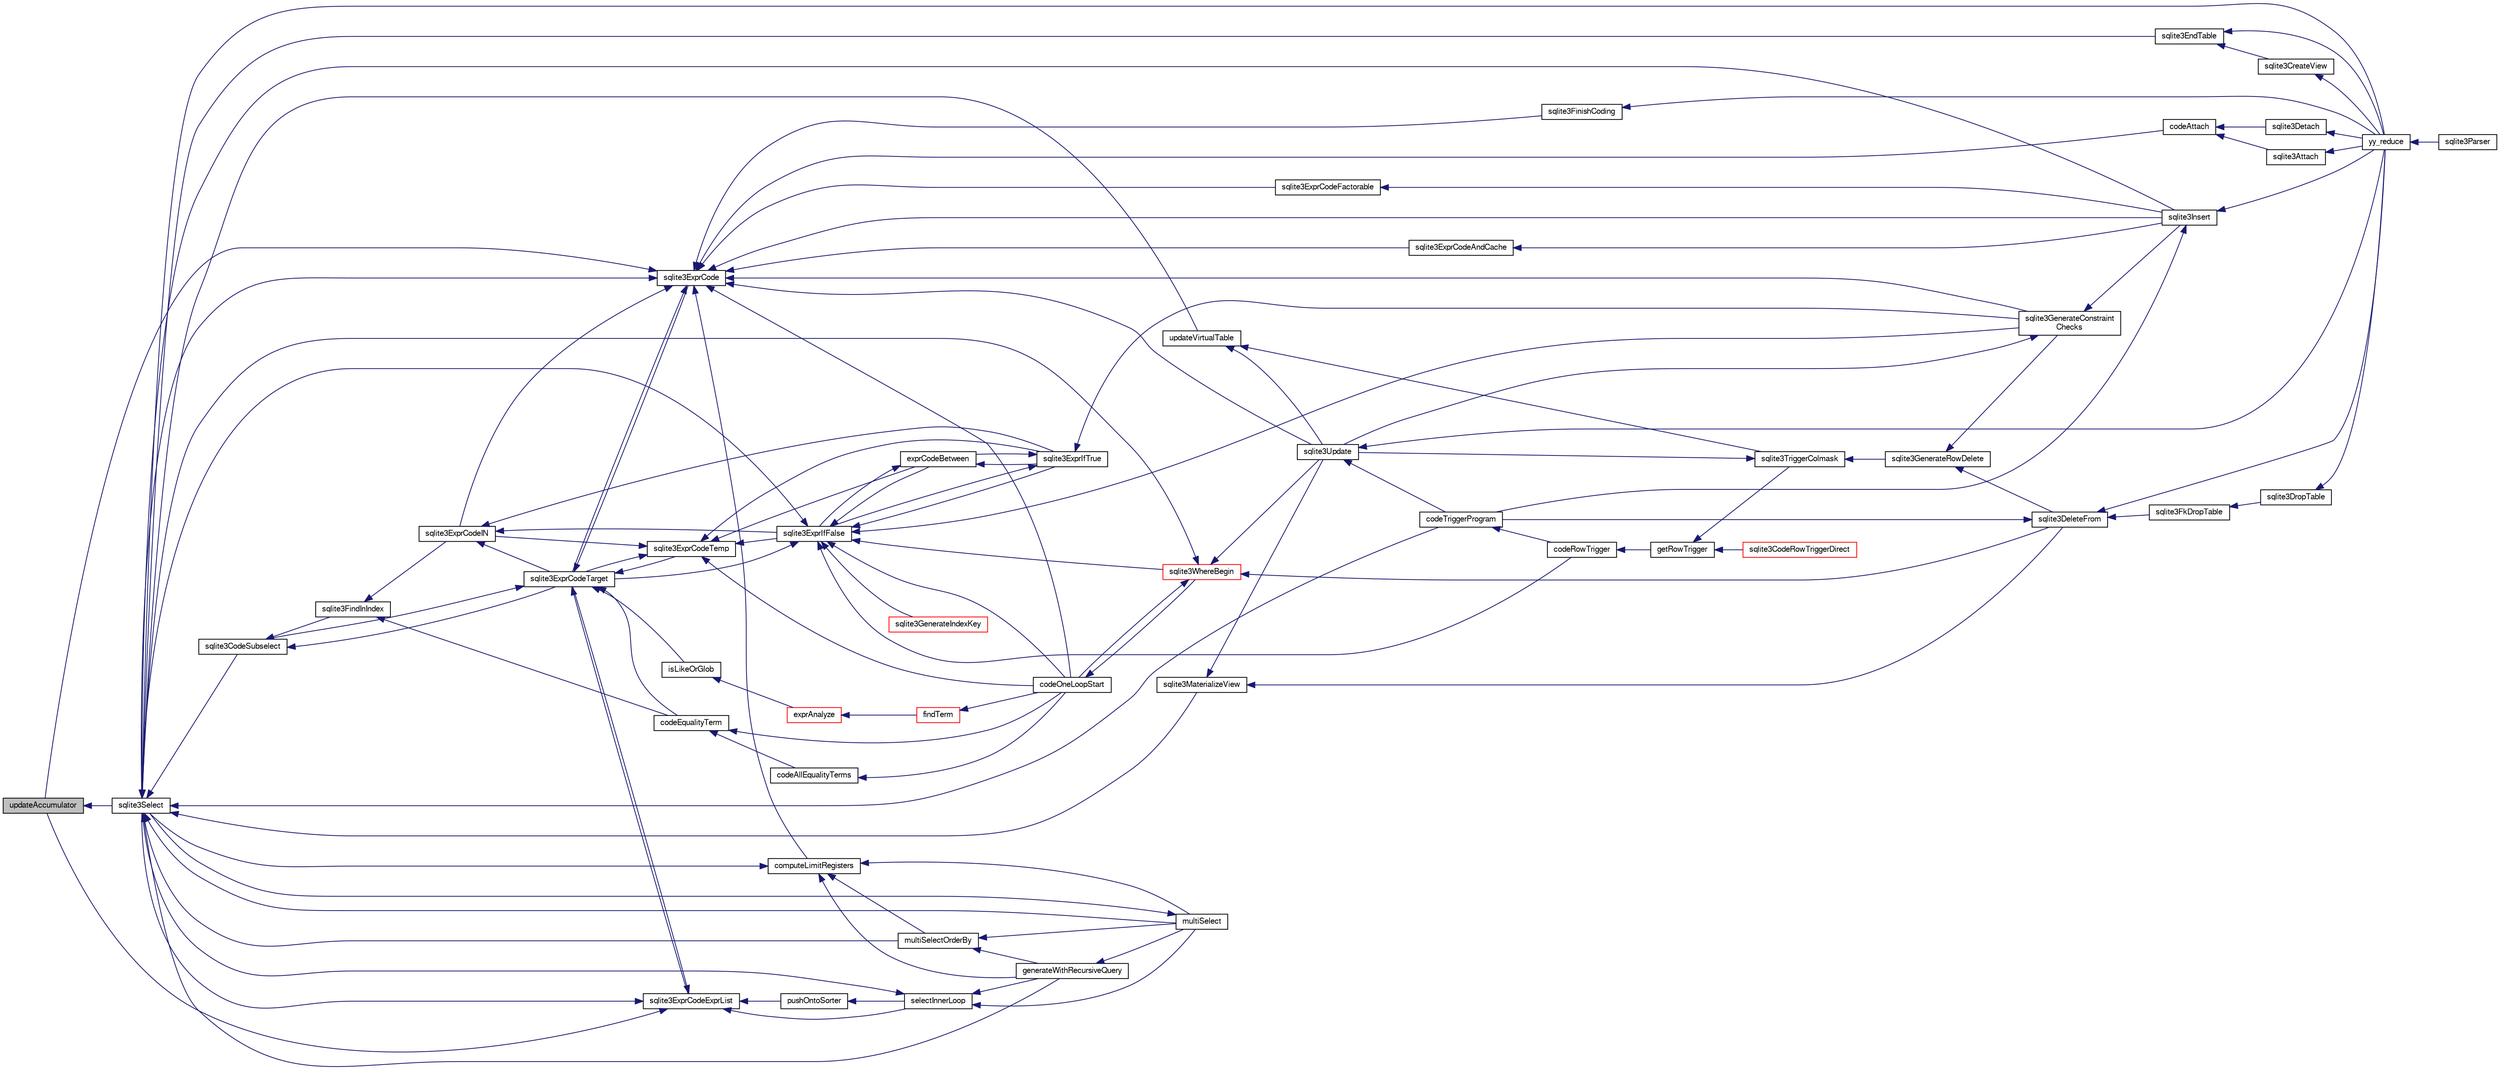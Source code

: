 digraph "updateAccumulator"
{
  edge [fontname="FreeSans",fontsize="10",labelfontname="FreeSans",labelfontsize="10"];
  node [fontname="FreeSans",fontsize="10",shape=record];
  rankdir="LR";
  Node852904 [label="updateAccumulator",height=0.2,width=0.4,color="black", fillcolor="grey75", style="filled", fontcolor="black"];
  Node852904 -> Node852905 [dir="back",color="midnightblue",fontsize="10",style="solid",fontname="FreeSans"];
  Node852905 [label="sqlite3Select",height=0.2,width=0.4,color="black", fillcolor="white", style="filled",URL="$sqlite3_8c.html#a2465ee8c956209ba4b272477b7c21a45"];
  Node852905 -> Node852906 [dir="back",color="midnightblue",fontsize="10",style="solid",fontname="FreeSans"];
  Node852906 [label="sqlite3CodeSubselect",height=0.2,width=0.4,color="black", fillcolor="white", style="filled",URL="$sqlite3_8c.html#aa69b46d2204a1d1b110107a1be12ee0c"];
  Node852906 -> Node852907 [dir="back",color="midnightblue",fontsize="10",style="solid",fontname="FreeSans"];
  Node852907 [label="sqlite3FindInIndex",height=0.2,width=0.4,color="black", fillcolor="white", style="filled",URL="$sqlite3_8c.html#af7d8c56ab0231f44bb5f87b3fafeffb2"];
  Node852907 -> Node852908 [dir="back",color="midnightblue",fontsize="10",style="solid",fontname="FreeSans"];
  Node852908 [label="sqlite3ExprCodeIN",height=0.2,width=0.4,color="black", fillcolor="white", style="filled",URL="$sqlite3_8c.html#ad9cf4f5b5ffb90c24a4a0900c8626193"];
  Node852908 -> Node852909 [dir="back",color="midnightblue",fontsize="10",style="solid",fontname="FreeSans"];
  Node852909 [label="sqlite3ExprCodeTarget",height=0.2,width=0.4,color="black", fillcolor="white", style="filled",URL="$sqlite3_8c.html#a4f308397a0a3ed299ed31aaa1ae2a293"];
  Node852909 -> Node852906 [dir="back",color="midnightblue",fontsize="10",style="solid",fontname="FreeSans"];
  Node852909 -> Node852910 [dir="back",color="midnightblue",fontsize="10",style="solid",fontname="FreeSans"];
  Node852910 [label="sqlite3ExprCodeTemp",height=0.2,width=0.4,color="black", fillcolor="white", style="filled",URL="$sqlite3_8c.html#a3bc5c1ccb3c5851847e2aeb4a84ae1fc"];
  Node852910 -> Node852908 [dir="back",color="midnightblue",fontsize="10",style="solid",fontname="FreeSans"];
  Node852910 -> Node852909 [dir="back",color="midnightblue",fontsize="10",style="solid",fontname="FreeSans"];
  Node852910 -> Node852911 [dir="back",color="midnightblue",fontsize="10",style="solid",fontname="FreeSans"];
  Node852911 [label="exprCodeBetween",height=0.2,width=0.4,color="black", fillcolor="white", style="filled",URL="$sqlite3_8c.html#abd053493214542bca8f406f42145d173"];
  Node852911 -> Node852912 [dir="back",color="midnightblue",fontsize="10",style="solid",fontname="FreeSans"];
  Node852912 [label="sqlite3ExprIfTrue",height=0.2,width=0.4,color="black", fillcolor="white", style="filled",URL="$sqlite3_8c.html#ad93a55237c23e1b743ab1f59df1a1444"];
  Node852912 -> Node852911 [dir="back",color="midnightblue",fontsize="10",style="solid",fontname="FreeSans"];
  Node852912 -> Node852913 [dir="back",color="midnightblue",fontsize="10",style="solid",fontname="FreeSans"];
  Node852913 [label="sqlite3ExprIfFalse",height=0.2,width=0.4,color="black", fillcolor="white", style="filled",URL="$sqlite3_8c.html#af97ecccb5d56e321e118414b08f65b71"];
  Node852913 -> Node852909 [dir="back",color="midnightblue",fontsize="10",style="solid",fontname="FreeSans"];
  Node852913 -> Node852911 [dir="back",color="midnightblue",fontsize="10",style="solid",fontname="FreeSans"];
  Node852913 -> Node852912 [dir="back",color="midnightblue",fontsize="10",style="solid",fontname="FreeSans"];
  Node852913 -> Node852914 [dir="back",color="midnightblue",fontsize="10",style="solid",fontname="FreeSans"];
  Node852914 [label="sqlite3GenerateIndexKey",height=0.2,width=0.4,color="red", fillcolor="white", style="filled",URL="$sqlite3_8c.html#ab85ac93d5c5e6760f45f07897be7f272"];
  Node852913 -> Node852940 [dir="back",color="midnightblue",fontsize="10",style="solid",fontname="FreeSans"];
  Node852940 [label="sqlite3GenerateConstraint\lChecks",height=0.2,width=0.4,color="black", fillcolor="white", style="filled",URL="$sqlite3_8c.html#aef639c1e6a0c0a67ca6e7690ad931bd2"];
  Node852940 -> Node852938 [dir="back",color="midnightblue",fontsize="10",style="solid",fontname="FreeSans"];
  Node852938 [label="sqlite3Insert",height=0.2,width=0.4,color="black", fillcolor="white", style="filled",URL="$sqlite3_8c.html#a5b17c9c2000bae6bdff8e6be48d7dc2b"];
  Node852938 -> Node852931 [dir="back",color="midnightblue",fontsize="10",style="solid",fontname="FreeSans"];
  Node852931 [label="codeTriggerProgram",height=0.2,width=0.4,color="black", fillcolor="white", style="filled",URL="$sqlite3_8c.html#a120801f59d9281d201d2ff4b2606836e"];
  Node852931 -> Node852932 [dir="back",color="midnightblue",fontsize="10",style="solid",fontname="FreeSans"];
  Node852932 [label="codeRowTrigger",height=0.2,width=0.4,color="black", fillcolor="white", style="filled",URL="$sqlite3_8c.html#a463cea5aaaf388b560b206570a0022fc"];
  Node852932 -> Node852933 [dir="back",color="midnightblue",fontsize="10",style="solid",fontname="FreeSans"];
  Node852933 [label="getRowTrigger",height=0.2,width=0.4,color="black", fillcolor="white", style="filled",URL="$sqlite3_8c.html#a69626ef20b540d1a2b19cf56f3f45689"];
  Node852933 -> Node852934 [dir="back",color="midnightblue",fontsize="10",style="solid",fontname="FreeSans"];
  Node852934 [label="sqlite3CodeRowTriggerDirect",height=0.2,width=0.4,color="red", fillcolor="white", style="filled",URL="$sqlite3_8c.html#ad92829f9001bcf89a0299dad5a48acd4"];
  Node852933 -> Node852939 [dir="back",color="midnightblue",fontsize="10",style="solid",fontname="FreeSans"];
  Node852939 [label="sqlite3TriggerColmask",height=0.2,width=0.4,color="black", fillcolor="white", style="filled",URL="$sqlite3_8c.html#acace8e99e37ae5e84ea03c65e820c540"];
  Node852939 -> Node852927 [dir="back",color="midnightblue",fontsize="10",style="solid",fontname="FreeSans"];
  Node852927 [label="sqlite3GenerateRowDelete",height=0.2,width=0.4,color="black", fillcolor="white", style="filled",URL="$sqlite3_8c.html#a2c76cbf3027fc18fdbb8cb4cd96b77d9"];
  Node852927 -> Node852928 [dir="back",color="midnightblue",fontsize="10",style="solid",fontname="FreeSans"];
  Node852928 [label="sqlite3DeleteFrom",height=0.2,width=0.4,color="black", fillcolor="white", style="filled",URL="$sqlite3_8c.html#ab9b4b45349188b49eabb23f94608a091"];
  Node852928 -> Node852929 [dir="back",color="midnightblue",fontsize="10",style="solid",fontname="FreeSans"];
  Node852929 [label="sqlite3FkDropTable",height=0.2,width=0.4,color="black", fillcolor="white", style="filled",URL="$sqlite3_8c.html#a1218c6fc74e89152ceaa4760e82f5ef9"];
  Node852929 -> Node852930 [dir="back",color="midnightblue",fontsize="10",style="solid",fontname="FreeSans"];
  Node852930 [label="sqlite3DropTable",height=0.2,width=0.4,color="black", fillcolor="white", style="filled",URL="$sqlite3_8c.html#a5534f77364b5568783c0e50db3c9defb"];
  Node852930 -> Node852918 [dir="back",color="midnightblue",fontsize="10",style="solid",fontname="FreeSans"];
  Node852918 [label="yy_reduce",height=0.2,width=0.4,color="black", fillcolor="white", style="filled",URL="$sqlite3_8c.html#a7c419a9b25711c666a9a2449ef377f14"];
  Node852918 -> Node852919 [dir="back",color="midnightblue",fontsize="10",style="solid",fontname="FreeSans"];
  Node852919 [label="sqlite3Parser",height=0.2,width=0.4,color="black", fillcolor="white", style="filled",URL="$sqlite3_8c.html#a0327d71a5fabe0b6a343d78a2602e72a"];
  Node852928 -> Node852931 [dir="back",color="midnightblue",fontsize="10",style="solid",fontname="FreeSans"];
  Node852928 -> Node852918 [dir="back",color="midnightblue",fontsize="10",style="solid",fontname="FreeSans"];
  Node852927 -> Node852940 [dir="back",color="midnightblue",fontsize="10",style="solid",fontname="FreeSans"];
  Node852939 -> Node852936 [dir="back",color="midnightblue",fontsize="10",style="solid",fontname="FreeSans"];
  Node852936 [label="sqlite3Update",height=0.2,width=0.4,color="black", fillcolor="white", style="filled",URL="$sqlite3_8c.html#ac5aa67c46e8cc8174566fabe6809fafa"];
  Node852936 -> Node852931 [dir="back",color="midnightblue",fontsize="10",style="solid",fontname="FreeSans"];
  Node852936 -> Node852918 [dir="back",color="midnightblue",fontsize="10",style="solid",fontname="FreeSans"];
  Node852938 -> Node852918 [dir="back",color="midnightblue",fontsize="10",style="solid",fontname="FreeSans"];
  Node852940 -> Node852936 [dir="back",color="midnightblue",fontsize="10",style="solid",fontname="FreeSans"];
  Node852913 -> Node852905 [dir="back",color="midnightblue",fontsize="10",style="solid",fontname="FreeSans"];
  Node852913 -> Node852932 [dir="back",color="midnightblue",fontsize="10",style="solid",fontname="FreeSans"];
  Node852913 -> Node852946 [dir="back",color="midnightblue",fontsize="10",style="solid",fontname="FreeSans"];
  Node852946 [label="codeOneLoopStart",height=0.2,width=0.4,color="black", fillcolor="white", style="filled",URL="$sqlite3_8c.html#aa868875120b151c169cc79139ed6e008"];
  Node852946 -> Node852943 [dir="back",color="midnightblue",fontsize="10",style="solid",fontname="FreeSans"];
  Node852943 [label="sqlite3WhereBegin",height=0.2,width=0.4,color="red", fillcolor="white", style="filled",URL="$sqlite3_8c.html#acad049f5c9a96a8118cffd5e5ce89f7c"];
  Node852943 -> Node852928 [dir="back",color="midnightblue",fontsize="10",style="solid",fontname="FreeSans"];
  Node852943 -> Node852905 [dir="back",color="midnightblue",fontsize="10",style="solid",fontname="FreeSans"];
  Node852943 -> Node852936 [dir="back",color="midnightblue",fontsize="10",style="solid",fontname="FreeSans"];
  Node852943 -> Node852946 [dir="back",color="midnightblue",fontsize="10",style="solid",fontname="FreeSans"];
  Node852913 -> Node852943 [dir="back",color="midnightblue",fontsize="10",style="solid",fontname="FreeSans"];
  Node852912 -> Node852940 [dir="back",color="midnightblue",fontsize="10",style="solid",fontname="FreeSans"];
  Node852911 -> Node852913 [dir="back",color="midnightblue",fontsize="10",style="solid",fontname="FreeSans"];
  Node852910 -> Node852912 [dir="back",color="midnightblue",fontsize="10",style="solid",fontname="FreeSans"];
  Node852910 -> Node852913 [dir="back",color="midnightblue",fontsize="10",style="solid",fontname="FreeSans"];
  Node852910 -> Node852946 [dir="back",color="midnightblue",fontsize="10",style="solid",fontname="FreeSans"];
  Node852909 -> Node852947 [dir="back",color="midnightblue",fontsize="10",style="solid",fontname="FreeSans"];
  Node852947 [label="sqlite3ExprCode",height=0.2,width=0.4,color="black", fillcolor="white", style="filled",URL="$sqlite3_8c.html#a75f270fb0b111b86924cca4ea507b417"];
  Node852947 -> Node852908 [dir="back",color="midnightblue",fontsize="10",style="solid",fontname="FreeSans"];
  Node852947 -> Node852909 [dir="back",color="midnightblue",fontsize="10",style="solid",fontname="FreeSans"];
  Node852947 -> Node852948 [dir="back",color="midnightblue",fontsize="10",style="solid",fontname="FreeSans"];
  Node852948 [label="sqlite3ExprCodeFactorable",height=0.2,width=0.4,color="black", fillcolor="white", style="filled",URL="$sqlite3_8c.html#a843f7fd58eec5a683c1fd8435fcd1e84"];
  Node852948 -> Node852938 [dir="back",color="midnightblue",fontsize="10",style="solid",fontname="FreeSans"];
  Node852947 -> Node852949 [dir="back",color="midnightblue",fontsize="10",style="solid",fontname="FreeSans"];
  Node852949 [label="sqlite3ExprCodeAndCache",height=0.2,width=0.4,color="black", fillcolor="white", style="filled",URL="$sqlite3_8c.html#ae3e46527d9b7fc9cb9236d21a5e6b1d8"];
  Node852949 -> Node852938 [dir="back",color="midnightblue",fontsize="10",style="solid",fontname="FreeSans"];
  Node852947 -> Node852950 [dir="back",color="midnightblue",fontsize="10",style="solid",fontname="FreeSans"];
  Node852950 [label="codeAttach",height=0.2,width=0.4,color="black", fillcolor="white", style="filled",URL="$sqlite3_8c.html#ade4e9e30d828a19c191fdcb098676d5b"];
  Node852950 -> Node852951 [dir="back",color="midnightblue",fontsize="10",style="solid",fontname="FreeSans"];
  Node852951 [label="sqlite3Detach",height=0.2,width=0.4,color="black", fillcolor="white", style="filled",URL="$sqlite3_8c.html#ab1a5a0b01c7560aef5e0b8603a68747d"];
  Node852951 -> Node852918 [dir="back",color="midnightblue",fontsize="10",style="solid",fontname="FreeSans"];
  Node852950 -> Node852952 [dir="back",color="midnightblue",fontsize="10",style="solid",fontname="FreeSans"];
  Node852952 [label="sqlite3Attach",height=0.2,width=0.4,color="black", fillcolor="white", style="filled",URL="$sqlite3_8c.html#ae0907fe0b43cc1b4c7e6a16213e8546f"];
  Node852952 -> Node852918 [dir="back",color="midnightblue",fontsize="10",style="solid",fontname="FreeSans"];
  Node852947 -> Node852953 [dir="back",color="midnightblue",fontsize="10",style="solid",fontname="FreeSans"];
  Node852953 [label="sqlite3FinishCoding",height=0.2,width=0.4,color="black", fillcolor="white", style="filled",URL="$sqlite3_8c.html#a651bc5b446c276c092705856d995b278"];
  Node852953 -> Node852918 [dir="back",color="midnightblue",fontsize="10",style="solid",fontname="FreeSans"];
  Node852947 -> Node852938 [dir="back",color="midnightblue",fontsize="10",style="solid",fontname="FreeSans"];
  Node852947 -> Node852940 [dir="back",color="midnightblue",fontsize="10",style="solid",fontname="FreeSans"];
  Node852947 -> Node852954 [dir="back",color="midnightblue",fontsize="10",style="solid",fontname="FreeSans"];
  Node852954 [label="computeLimitRegisters",height=0.2,width=0.4,color="black", fillcolor="white", style="filled",URL="$sqlite3_8c.html#ae9d37055e4905929b6f6cda5461e2f37"];
  Node852954 -> Node852955 [dir="back",color="midnightblue",fontsize="10",style="solid",fontname="FreeSans"];
  Node852955 [label="generateWithRecursiveQuery",height=0.2,width=0.4,color="black", fillcolor="white", style="filled",URL="$sqlite3_8c.html#ade2c3663fa9c3b9676507984b9483942"];
  Node852955 -> Node852956 [dir="back",color="midnightblue",fontsize="10",style="solid",fontname="FreeSans"];
  Node852956 [label="multiSelect",height=0.2,width=0.4,color="black", fillcolor="white", style="filled",URL="$sqlite3_8c.html#a6456c61f3d9b2389738753cedfa24fa7"];
  Node852956 -> Node852905 [dir="back",color="midnightblue",fontsize="10",style="solid",fontname="FreeSans"];
  Node852954 -> Node852956 [dir="back",color="midnightblue",fontsize="10",style="solid",fontname="FreeSans"];
  Node852954 -> Node852957 [dir="back",color="midnightblue",fontsize="10",style="solid",fontname="FreeSans"];
  Node852957 [label="multiSelectOrderBy",height=0.2,width=0.4,color="black", fillcolor="white", style="filled",URL="$sqlite3_8c.html#afcdb8488c6f4dfdadaf9f04bca35b808"];
  Node852957 -> Node852955 [dir="back",color="midnightblue",fontsize="10",style="solid",fontname="FreeSans"];
  Node852957 -> Node852956 [dir="back",color="midnightblue",fontsize="10",style="solid",fontname="FreeSans"];
  Node852954 -> Node852905 [dir="back",color="midnightblue",fontsize="10",style="solid",fontname="FreeSans"];
  Node852947 -> Node852904 [dir="back",color="midnightblue",fontsize="10",style="solid",fontname="FreeSans"];
  Node852947 -> Node852905 [dir="back",color="midnightblue",fontsize="10",style="solid",fontname="FreeSans"];
  Node852947 -> Node852936 [dir="back",color="midnightblue",fontsize="10",style="solid",fontname="FreeSans"];
  Node852947 -> Node852946 [dir="back",color="midnightblue",fontsize="10",style="solid",fontname="FreeSans"];
  Node852909 -> Node852958 [dir="back",color="midnightblue",fontsize="10",style="solid",fontname="FreeSans"];
  Node852958 [label="sqlite3ExprCodeExprList",height=0.2,width=0.4,color="black", fillcolor="white", style="filled",URL="$sqlite3_8c.html#a05b2b3dc3de7565de24eb3a2ff4e9566"];
  Node852958 -> Node852909 [dir="back",color="midnightblue",fontsize="10",style="solid",fontname="FreeSans"];
  Node852958 -> Node852959 [dir="back",color="midnightblue",fontsize="10",style="solid",fontname="FreeSans"];
  Node852959 [label="pushOntoSorter",height=0.2,width=0.4,color="black", fillcolor="white", style="filled",URL="$sqlite3_8c.html#a4555397beb584a386e7739cf022a6651"];
  Node852959 -> Node852960 [dir="back",color="midnightblue",fontsize="10",style="solid",fontname="FreeSans"];
  Node852960 [label="selectInnerLoop",height=0.2,width=0.4,color="black", fillcolor="white", style="filled",URL="$sqlite3_8c.html#ababe0933661ebe67eb0e6074bb1fd411"];
  Node852960 -> Node852955 [dir="back",color="midnightblue",fontsize="10",style="solid",fontname="FreeSans"];
  Node852960 -> Node852956 [dir="back",color="midnightblue",fontsize="10",style="solid",fontname="FreeSans"];
  Node852960 -> Node852905 [dir="back",color="midnightblue",fontsize="10",style="solid",fontname="FreeSans"];
  Node852958 -> Node852960 [dir="back",color="midnightblue",fontsize="10",style="solid",fontname="FreeSans"];
  Node852958 -> Node852904 [dir="back",color="midnightblue",fontsize="10",style="solid",fontname="FreeSans"];
  Node852958 -> Node852905 [dir="back",color="midnightblue",fontsize="10",style="solid",fontname="FreeSans"];
  Node852909 -> Node852961 [dir="back",color="midnightblue",fontsize="10",style="solid",fontname="FreeSans"];
  Node852961 [label="isLikeOrGlob",height=0.2,width=0.4,color="black", fillcolor="white", style="filled",URL="$sqlite3_8c.html#a6c38e495198bf8976f68d1a6ebd74a50"];
  Node852961 -> Node852962 [dir="back",color="midnightblue",fontsize="10",style="solid",fontname="FreeSans"];
  Node852962 [label="exprAnalyze",height=0.2,width=0.4,color="red", fillcolor="white", style="filled",URL="$sqlite3_8c.html#acb10e48c9a4184a4edd9bfd5b14ad0b7"];
  Node852962 -> Node852963 [dir="back",color="midnightblue",fontsize="10",style="solid",fontname="FreeSans"];
  Node852963 [label="findTerm",height=0.2,width=0.4,color="red", fillcolor="white", style="filled",URL="$sqlite3_8c.html#af26eb1eed85001fcf29fa189b631ac4b"];
  Node852963 -> Node852946 [dir="back",color="midnightblue",fontsize="10",style="solid",fontname="FreeSans"];
  Node852909 -> Node852970 [dir="back",color="midnightblue",fontsize="10",style="solid",fontname="FreeSans"];
  Node852970 [label="codeEqualityTerm",height=0.2,width=0.4,color="black", fillcolor="white", style="filled",URL="$sqlite3_8c.html#ad88a57073f031452c9843e97f15acc47"];
  Node852970 -> Node852971 [dir="back",color="midnightblue",fontsize="10",style="solid",fontname="FreeSans"];
  Node852971 [label="codeAllEqualityTerms",height=0.2,width=0.4,color="black", fillcolor="white", style="filled",URL="$sqlite3_8c.html#a3095598b812500a4efe41bf17cd49381"];
  Node852971 -> Node852946 [dir="back",color="midnightblue",fontsize="10",style="solid",fontname="FreeSans"];
  Node852970 -> Node852946 [dir="back",color="midnightblue",fontsize="10",style="solid",fontname="FreeSans"];
  Node852908 -> Node852912 [dir="back",color="midnightblue",fontsize="10",style="solid",fontname="FreeSans"];
  Node852908 -> Node852913 [dir="back",color="midnightblue",fontsize="10",style="solid",fontname="FreeSans"];
  Node852907 -> Node852970 [dir="back",color="midnightblue",fontsize="10",style="solid",fontname="FreeSans"];
  Node852906 -> Node852909 [dir="back",color="midnightblue",fontsize="10",style="solid",fontname="FreeSans"];
  Node852905 -> Node852921 [dir="back",color="midnightblue",fontsize="10",style="solid",fontname="FreeSans"];
  Node852921 [label="sqlite3EndTable",height=0.2,width=0.4,color="black", fillcolor="white", style="filled",URL="$sqlite3_8c.html#a7b5f2c66c0f0b6f819d970ca389768b0"];
  Node852921 -> Node852922 [dir="back",color="midnightblue",fontsize="10",style="solid",fontname="FreeSans"];
  Node852922 [label="sqlite3CreateView",height=0.2,width=0.4,color="black", fillcolor="white", style="filled",URL="$sqlite3_8c.html#a9d85cb00ff71dee5cd9a019503a6982e"];
  Node852922 -> Node852918 [dir="back",color="midnightblue",fontsize="10",style="solid",fontname="FreeSans"];
  Node852921 -> Node852918 [dir="back",color="midnightblue",fontsize="10",style="solid",fontname="FreeSans"];
  Node852905 -> Node852972 [dir="back",color="midnightblue",fontsize="10",style="solid",fontname="FreeSans"];
  Node852972 [label="sqlite3MaterializeView",height=0.2,width=0.4,color="black", fillcolor="white", style="filled",URL="$sqlite3_8c.html#a4557984b0b75f998fb0c3f231c9b1def"];
  Node852972 -> Node852928 [dir="back",color="midnightblue",fontsize="10",style="solid",fontname="FreeSans"];
  Node852972 -> Node852936 [dir="back",color="midnightblue",fontsize="10",style="solid",fontname="FreeSans"];
  Node852905 -> Node852938 [dir="back",color="midnightblue",fontsize="10",style="solid",fontname="FreeSans"];
  Node852905 -> Node852955 [dir="back",color="midnightblue",fontsize="10",style="solid",fontname="FreeSans"];
  Node852905 -> Node852956 [dir="back",color="midnightblue",fontsize="10",style="solid",fontname="FreeSans"];
  Node852905 -> Node852957 [dir="back",color="midnightblue",fontsize="10",style="solid",fontname="FreeSans"];
  Node852905 -> Node852931 [dir="back",color="midnightblue",fontsize="10",style="solid",fontname="FreeSans"];
  Node852905 -> Node852973 [dir="back",color="midnightblue",fontsize="10",style="solid",fontname="FreeSans"];
  Node852973 [label="updateVirtualTable",height=0.2,width=0.4,color="black", fillcolor="white", style="filled",URL="$sqlite3_8c.html#a740220531db9293c39a2cdd7da3f74e1"];
  Node852973 -> Node852939 [dir="back",color="midnightblue",fontsize="10",style="solid",fontname="FreeSans"];
  Node852973 -> Node852936 [dir="back",color="midnightblue",fontsize="10",style="solid",fontname="FreeSans"];
  Node852905 -> Node852918 [dir="back",color="midnightblue",fontsize="10",style="solid",fontname="FreeSans"];
}
